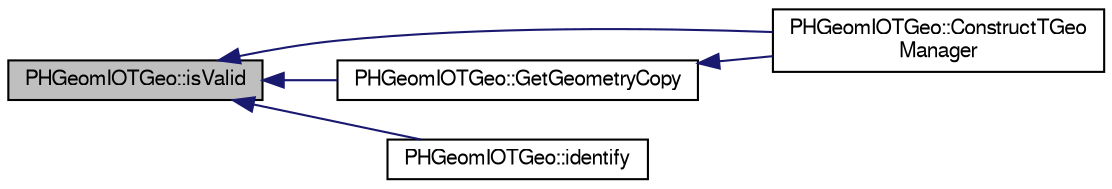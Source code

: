 digraph "PHGeomIOTGeo::isValid"
{
  bgcolor="transparent";
  edge [fontname="FreeSans",fontsize="10",labelfontname="FreeSans",labelfontsize="10"];
  node [fontname="FreeSans",fontsize="10",shape=record];
  rankdir="LR";
  Node1 [label="PHGeomIOTGeo::isValid",height=0.2,width=0.4,color="black", fillcolor="grey75", style="filled" fontcolor="black"];
  Node1 -> Node2 [dir="back",color="midnightblue",fontsize="10",style="solid",fontname="FreeSans"];
  Node2 [label="PHGeomIOTGeo::ConstructTGeo\lManager",height=0.2,width=0.4,color="black",URL="$de/de3/classPHGeomIOTGeo.html#a62a04582c3dd54b46ce9a9814d078ba9",tooltip="Construct TGeoManager. The result TGeoManager is not yet closed and open for further editing..."];
  Node1 -> Node3 [dir="back",color="midnightblue",fontsize="10",style="solid",fontname="FreeSans"];
  Node3 [label="PHGeomIOTGeo::GetGeometryCopy",height=0.2,width=0.4,color="black",URL="$de/de3/classPHGeomIOTGeo.html#adce46bab9f88201797e891b51292e9ae"];
  Node3 -> Node2 [dir="back",color="midnightblue",fontsize="10",style="solid",fontname="FreeSans"];
  Node1 -> Node4 [dir="back",color="midnightblue",fontsize="10",style="solid",fontname="FreeSans"];
  Node4 [label="PHGeomIOTGeo::identify",height=0.2,width=0.4,color="black",URL="$de/de3/classPHGeomIOTGeo.html#a8145ddf9f1a7b9d33c7fbac11fdef12e"];
}
